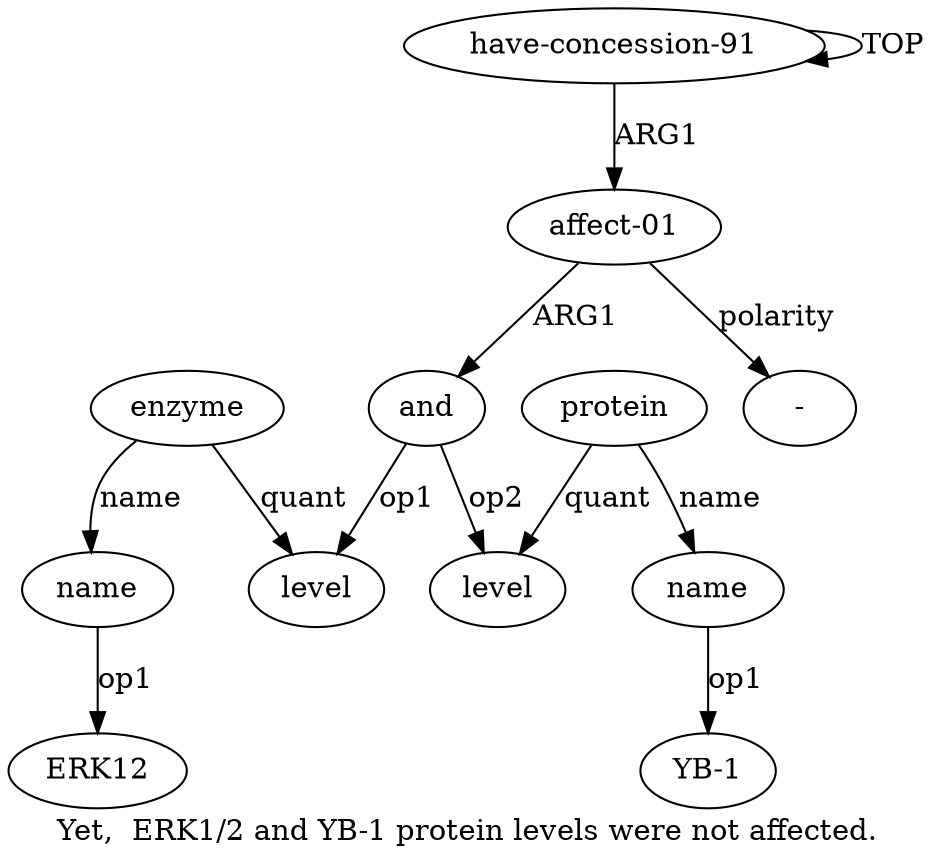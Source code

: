 digraph  {
	graph [label="Yet,  ERK1/2 and YB-1 protein levels were not affected."];
	node [label="\N"];
	"a5 ERK12"	 [color=black,
		gold_ind=-1,
		gold_label=ERK12,
		label=ERK12,
		test_ind=-1,
		test_label=ERK12];
	"a1 -"	 [color=black,
		gold_ind=-1,
		gold_label="-",
		label="-",
		test_ind=-1,
		test_label="-"];
	a1	 [color=black,
		gold_ind=1,
		gold_label="affect-01",
		label="affect-01",
		test_ind=1,
		test_label="affect-01"];
	a1 -> "a1 -" [key=0,
	color=black,
	gold_label=polarity,
	label=polarity,
	test_label=polarity];
a2 [color=black,
	gold_ind=2,
	gold_label=and,
	label=and,
	test_ind=2,
	test_label=and];
a1 -> a2 [key=0,
color=black,
gold_label=ARG1,
label=ARG1,
test_label=ARG1];
a0 [color=black,
gold_ind=0,
gold_label="have-concession-91",
label="have-concession-91",
test_ind=0,
test_label="have-concession-91"];
a0 -> a1 [key=0,
color=black,
gold_label=ARG1,
label=ARG1,
test_label=ARG1];
a0 -> a0 [key=0,
color=black,
gold_label=TOP,
label=TOP,
test_label=TOP];
a3 [color=black,
gold_ind=3,
gold_label=level,
label=level,
test_ind=3,
test_label=level];
a2 -> a3 [key=0,
color=black,
gold_label=op1,
label=op1,
test_label=op1];
a6 [color=black,
gold_ind=6,
gold_label=level,
label=level,
test_ind=6,
test_label=level];
a2 -> a6 [key=0,
color=black,
gold_label=op2,
label=op2,
test_label=op2];
a5 [color=black,
gold_ind=5,
gold_label=name,
label=name,
test_ind=5,
test_label=name];
a5 -> "a5 ERK12" [key=0,
color=black,
gold_label=op1,
label=op1,
test_label=op1];
a4 [color=black,
gold_ind=4,
gold_label=enzyme,
label=enzyme,
test_ind=4,
test_label=enzyme];
a4 -> a3 [key=0,
color=black,
gold_label=quant,
label=quant,
test_label=quant];
a4 -> a5 [key=0,
color=black,
gold_label=name,
label=name,
test_label=name];
a7 [color=black,
gold_ind=7,
gold_label=protein,
label=protein,
test_ind=7,
test_label=protein];
a7 -> a6 [key=0,
color=black,
gold_label=quant,
label=quant,
test_label=quant];
a8 [color=black,
gold_ind=8,
gold_label=name,
label=name,
test_ind=8,
test_label=name];
a7 -> a8 [key=0,
color=black,
gold_label=name,
label=name,
test_label=name];
"a8 YB-1" [color=black,
gold_ind=-1,
gold_label="YB-1",
label="YB-1",
test_ind=-1,
test_label="YB-1"];
a8 -> "a8 YB-1" [key=0,
color=black,
gold_label=op1,
label=op1,
test_label=op1];
}
